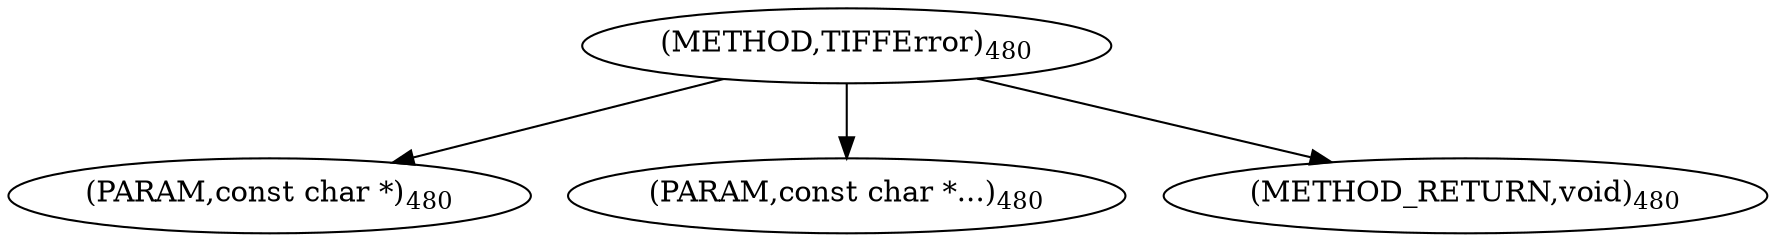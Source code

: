 digraph "TIFFError" {  
"8951" [label = <(METHOD,TIFFError)<SUB>480</SUB>> ]
"8952" [label = <(PARAM,const char *)<SUB>480</SUB>> ]
"8953" [label = <(PARAM,const char *...)<SUB>480</SUB>> ]
"8954" [label = <(METHOD_RETURN,void)<SUB>480</SUB>> ]
  "8951" -> "8952" 
  "8951" -> "8953" 
  "8951" -> "8954" 
}
